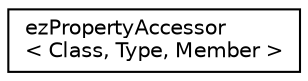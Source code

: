 digraph "Graphical Class Hierarchy"
{
 // LATEX_PDF_SIZE
  edge [fontname="Helvetica",fontsize="10",labelfontname="Helvetica",labelfontsize="10"];
  node [fontname="Helvetica",fontsize="10",shape=record];
  rankdir="LR";
  Node0 [label="ezPropertyAccessor\l\< Class, Type, Member \>",height=0.2,width=0.4,color="black", fillcolor="white", style="filled",URL="$db/d06/structez_property_accessor.htm",tooltip="[internal] Helper class to generate accessor functions for (private) members of another class"];
}
